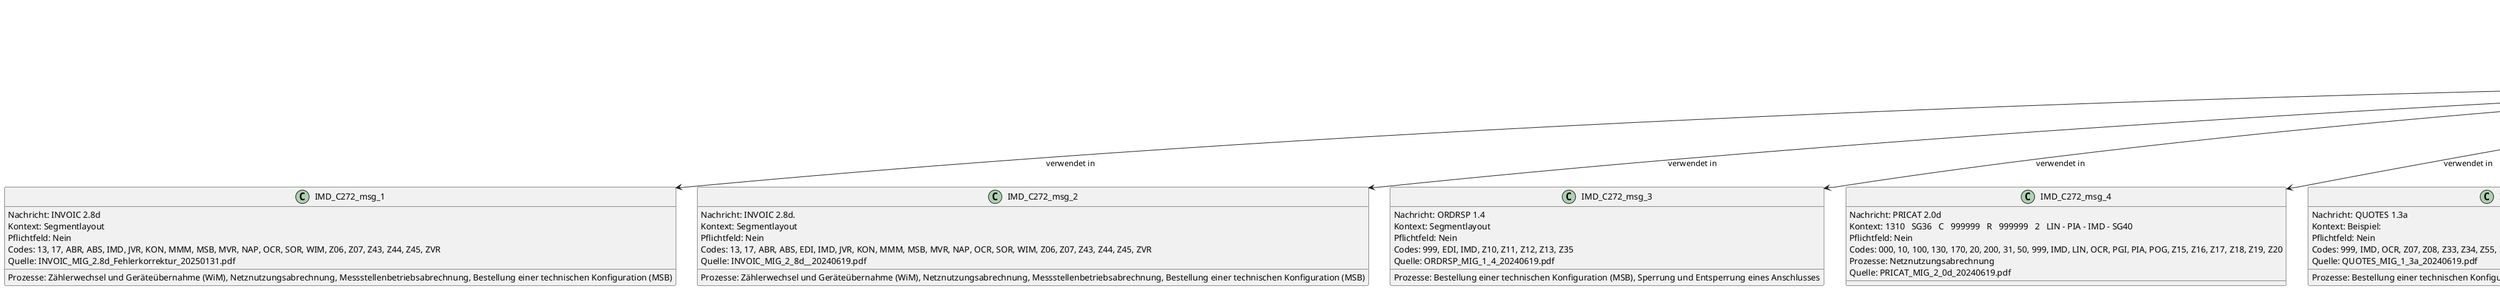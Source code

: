 @startuml
title Datenatlas – IMD:C272
class IMD_C272 {
  Name: Produkt/Leistung
  Prozesse:
    - Zählerwechsel und Geräteübernahme (WiM)
    - Netznutzungsabrechnung
    - Messstellenbetriebsabrechnung
    - Bestellung einer technischen Konfiguration (MSB)
    - Sperrung und Entsperrung eines Anschlusses
}
class IMD_C272_msg_1 {
  Nachricht: INVOIC 2.8d
  Kontext: Segmentlayout
  Pflichtfeld: Nein
  Codes: 13, 17, ABR, ABS, IMD, JVR, KON, MMM, MSB, MVR, NAP, OCR, SOR, WIM, Z06, Z07, Z43, Z44, Z45, ZVR
  Prozesse: Zählerwechsel und Geräteübernahme (WiM), Netznutzungsabrechnung, Messstellenbetriebsabrechnung, Bestellung einer technischen Konfiguration (MSB)
  Quelle: INVOIC_MIG_2.8d_Fehlerkorrektur_20250131.pdf
}
IMD_C272 --> IMD_C272_msg_1 : verwendet in
class IMD_C272_msg_2 {
  Nachricht: INVOIC 2.8d.
  Kontext: Segmentlayout
  Pflichtfeld: Nein
  Codes: 13, 17, ABR, ABS, EDI, IMD, JVR, KON, MMM, MSB, MVR, NAP, OCR, SOR, WIM, Z06, Z07, Z43, Z44, Z45, ZVR
  Prozesse: Zählerwechsel und Geräteübernahme (WiM), Netznutzungsabrechnung, Messstellenbetriebsabrechnung, Bestellung einer technischen Konfiguration (MSB)
  Quelle: INVOIC_MIG_2_8d__20240619.pdf
}
IMD_C272 --> IMD_C272_msg_2 : verwendet in
class IMD_C272_msg_3 {
  Nachricht: ORDRSP 1.4
  Kontext: Segmentlayout
  Pflichtfeld: Nein
  Codes: 999, EDI, IMD, Z10, Z11, Z12, Z13, Z35
  Prozesse: Bestellung einer technischen Konfiguration (MSB), Sperrung und Entsperrung eines Anschlusses
  Quelle: ORDRSP_MIG_1_4_20240619.pdf
}
IMD_C272 --> IMD_C272_msg_3 : verwendet in
class IMD_C272_msg_4 {
  Nachricht: PRICAT 2.0d
  Kontext: 1310   SG36   C   999999   R   999999   2   LIN - PIA - IMD - SG40
  Pflichtfeld: Nein
  Codes: 000, 10, 100, 130, 170, 20, 200, 31, 50, 999, IMD, LIN, OCR, PGI, PIA, POG, Z15, Z16, Z17, Z18, Z19, Z20
  Prozesse: Netznutzungsabrechnung
  Quelle: PRICAT_MIG_2_0d_20240619.pdf
}
IMD_C272 --> IMD_C272_msg_4 : verwendet in
class IMD_C272_msg_5 {
  Nachricht: QUOTES 1.3a
  Kontext: Beispiel:
  Pflichtfeld: Nein
  Codes: 999, IMD, OCR, Z07, Z08, Z33, Z34, Z55, Z64
  Prozesse: Bestellung einer technischen Konfiguration (MSB), Sperrung und Entsperrung eines Anschlusses
  Quelle: QUOTES_MIG_1_3a_20240619.pdf
}
IMD_C272 --> IMD_C272_msg_5 : verwendet in
class IMD_C272_msg_6 {
  Nachricht: REQOTE 1.3b
  Kontext: Segmentlayout
  Pflichtfeld: Nein
  Codes: 999, EDI, IMD, OCR, Z55, Z64
  Prozesse: Bestellung einer technischen Konfiguration (MSB)
  Quelle: REQOTE_MIG_1_3b_20241001.pdf
}
IMD_C272 --> IMD_C272_msg_6 : verwendet in
class IMD_C272_proc_1 <<process>> {
  Zählerwechsel und Geräteübernahme (WiM)
  Gesetze: MsbG
  Zusammenfassung: Erläutere den Geschäftsprozess 'Zählerwechsel' bzw.
}
IMD_C272 ..> IMD_C272_proc_1 : eingebettet in
class IMD_C272_proc_2 <<process>> {
  Netznutzungsabrechnung
  Gesetze: StromNEV, StromNZV
  Zusammenfassung: Wie funktioniert die Netznutzungsabrechnung zwischen Netzbetreiber und Lieferant?
}
IMD_C272 ..> IMD_C272_proc_2 : eingebettet in
class IMD_C272_proc_3 <<process>> {
  Messstellenbetriebsabrechnung
  Gesetze: MsbG
  Zusammenfassung: Beschreibe den Prozess der Abrechnung von Messstellenbetriebsleistungen.
}
IMD_C272 ..> IMD_C272_proc_3 : eingebettet in
class IMD_C272_proc_4 <<process>> {
  Bestellung einer technischen Konfiguration (MSB)
  Gesetze: MsbG, EnWG
  Zusammenfassung: Erläutere den Prozess zur Bestellung einer spezifischen technischen Konfiguration bei einem Messstellenbetreiber, beispielsweise für ein intelligentes Messsystem.
}
IMD_C272 ..> IMD_C272_proc_4 : eingebettet in
class IMD_C272_proc_5 <<process>> {
  Sperrung und Entsperrung eines Anschlusses
  Gesetze: StromGVV
  Zusammenfassung: Beschreibe den End-to-End-Prozess für die Sperrung und Wiederherstellung eines Netzanschlusses.
}
IMD_C272 ..> IMD_C272_proc_5 : eingebettet in
@enduml